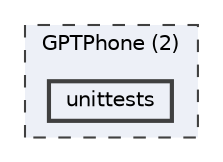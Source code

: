 digraph "/Users/seanbaker/Downloads/GPTPhone (2)/unittests"
{
 // LATEX_PDF_SIZE
  bgcolor="transparent";
  edge [fontname=Helvetica,fontsize=10,labelfontname=Helvetica,labelfontsize=10];
  node [fontname=Helvetica,fontsize=10,shape=box,height=0.2,width=0.4];
  compound=true
  subgraph clusterdir_e25d3a482582c6fca6ce4e463392b362 {
    graph [ bgcolor="#edf0f7", pencolor="grey25", label="GPTPhone (2)", fontname=Helvetica,fontsize=10 style="filled,dashed", URL="dir_e25d3a482582c6fca6ce4e463392b362.html",tooltip=""]
  dir_c80f8f685f4d09a0d7057cedc46d2ae2 [label="unittests", fillcolor="#edf0f7", color="grey25", style="filled,bold", URL="dir_c80f8f685f4d09a0d7057cedc46d2ae2.html",tooltip=""];
  }
}

